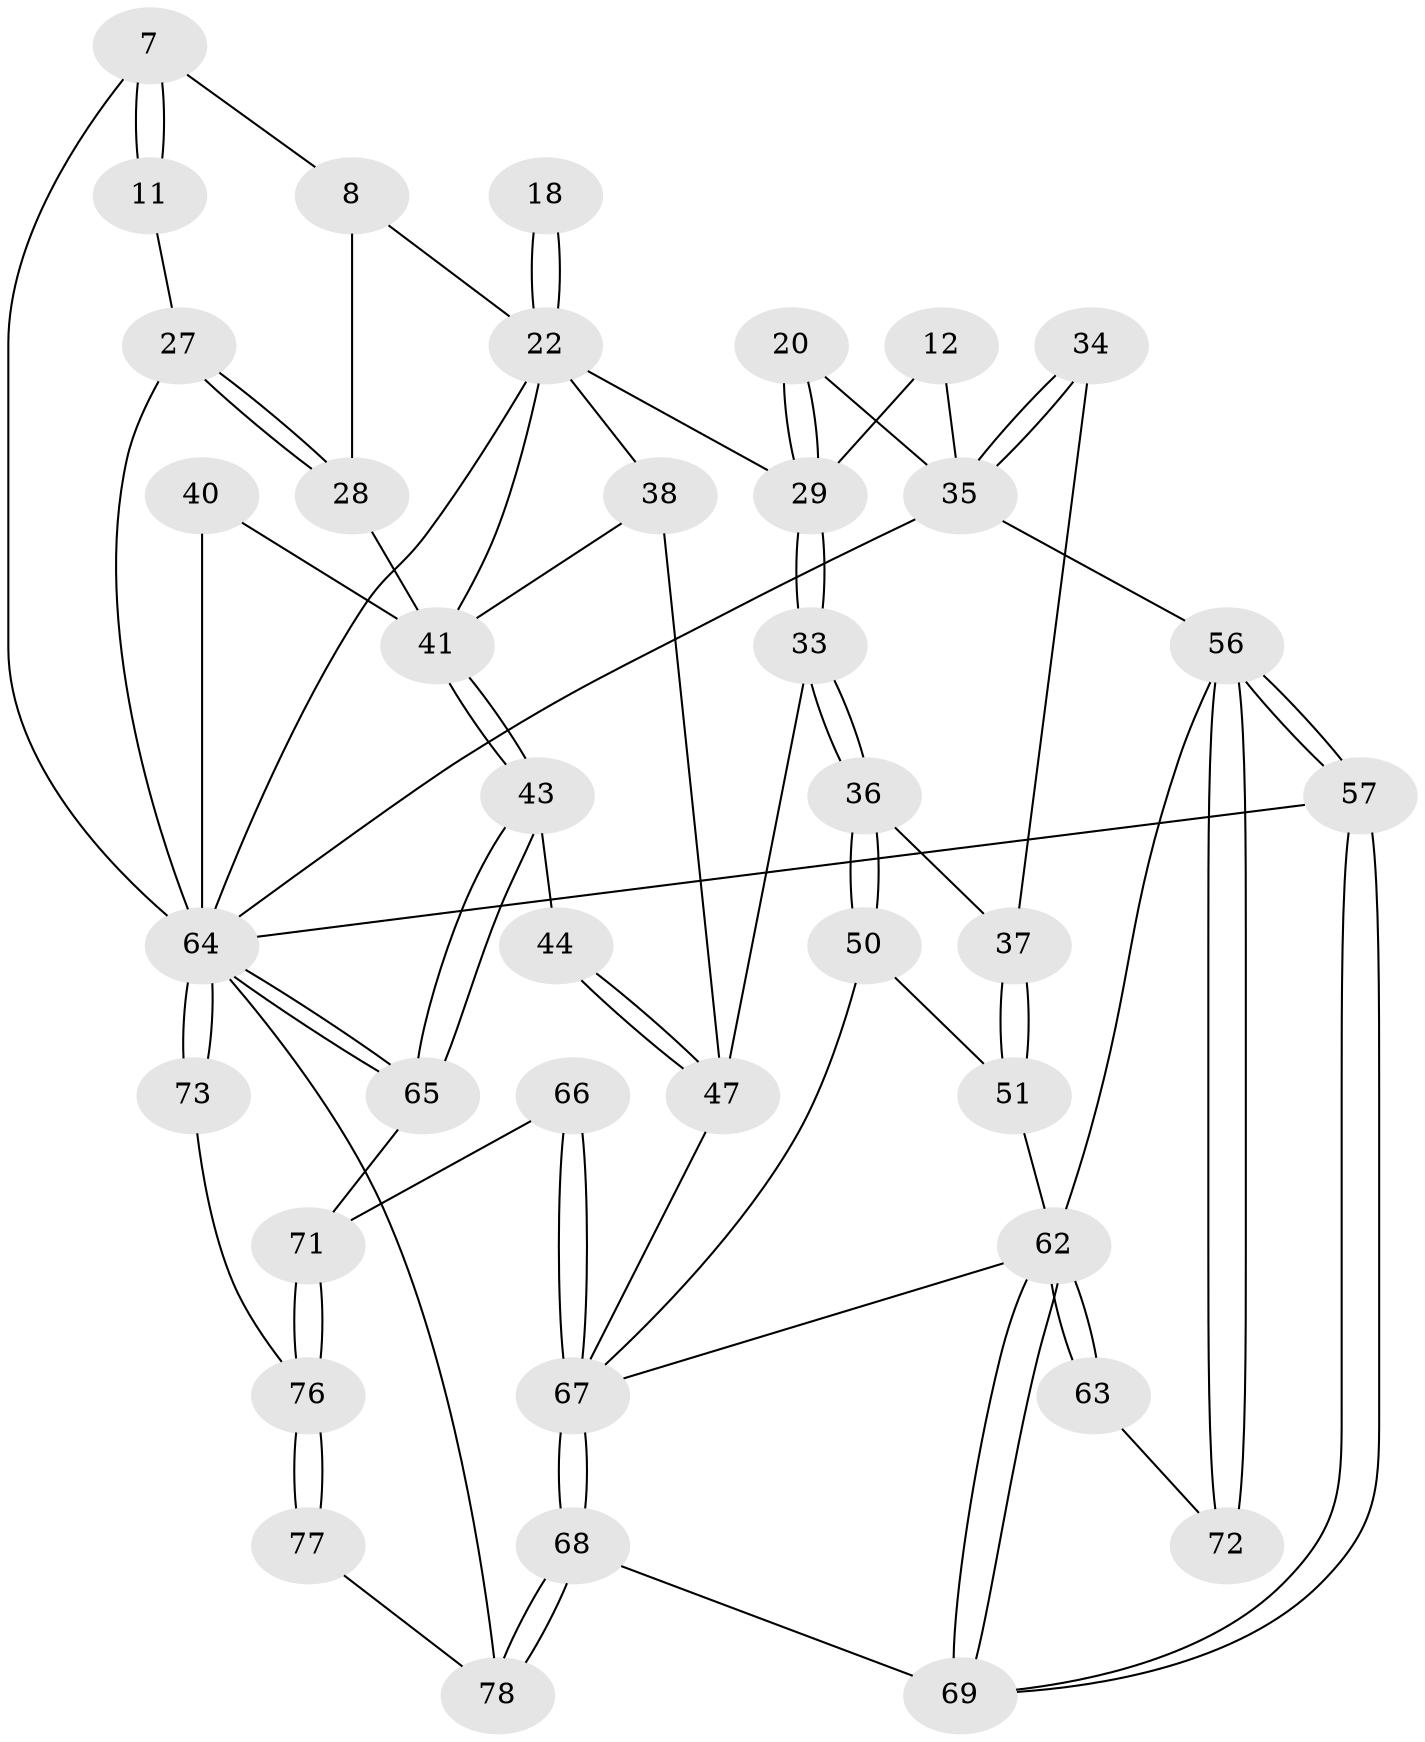 // original degree distribution, {3: 0.038461538461538464, 6: 0.21794871794871795, 5: 0.5256410256410257, 4: 0.21794871794871795}
// Generated by graph-tools (version 1.1) at 2025/00/03/09/25 05:00:11]
// undirected, 39 vertices, 86 edges
graph export_dot {
graph [start="1"]
  node [color=gray90,style=filled];
  7 [pos="+0.8314113199212857+0.10288901083695456",super="+2"];
  8 [pos="+0.8281345999855119+0.23932062142716076"];
  11 [pos="+1+0.30305086074545456"];
  12 [pos="+0.16448998661703007+0"];
  18 [pos="+0.6216928089752949+0.31371455159203104"];
  20 [pos="+0.16149697803208407+0.2840037960731286"];
  22 [pos="+0.6510813802332023+0.35333659297022063",super="+9+10+19"];
  27 [pos="+1+0.32744474631604664"];
  28 [pos="+1+0.3337336501712604",super="+23"];
  29 [pos="+0.28784515692946694+0.3470289798172654",super="+14+13"];
  33 [pos="+0.30978521825412664+0.4125082614140486"];
  34 [pos="+0+0.41916682040114733"];
  35 [pos="+0+0.4669769868089241",super="+17+16+21"];
  36 [pos="+0.2610305556697464+0.45844148432208687"];
  37 [pos="+0.16511387724062052+0.4841522814955352"];
  38 [pos="+0.5417752950067577+0.43987673570735303",super="+30"];
  40 [pos="+0.7496339267827936+0.5701257100297129"];
  41 [pos="+0.7395696688082076+0.5691201405138381",super="+39"];
  43 [pos="+0.6775136134652326+0.6245753597765493"];
  44 [pos="+0.5279105356245564+0.6407028562396344"];
  47 [pos="+0.4657318804493235+0.6683130164417941",super="+32+31+42"];
  50 [pos="+0.2648074792463836+0.5876996523200113"];
  51 [pos="+0.154933604750486+0.6152086942403014"];
  56 [pos="+0+0.8161015759136939",super="+55+54"];
  57 [pos="+0+0.9812582371353833"];
  62 [pos="+0.1591206006642988+0.8617889822646376",super="+61+53"];
  63 [pos="+0.13748718727082915+0.8401194965177453"];
  64 [pos="+0.8922097125296099+0.8606228834889088",super="+46+45+59"];
  65 [pos="+0.717497734740811+0.814074209179061"];
  66 [pos="+0.4504863035979134+0.7856768934682068"];
  67 [pos="+0.30265379643306983+0.9156261009820624",super="+60+49"];
  68 [pos="+0.2480276028588131+0.9766194729876583"];
  69 [pos="+0.1804200297246219+0.9075410244218628"];
  71 [pos="+0.561930918795392+0.8860665862304029",super="+70"];
  72 [pos="+0.09598766235533099+0.8256034867475702"];
  73 [pos="+1+1"];
  76 [pos="+0.5594678714283139+0.9759384701984191",super="+75"];
  77 [pos="+0.521362831543676+1"];
  78 [pos="+0.2646947950690199+1"];
  7 -- 8;
  7 -- 11 [weight=2];
  7 -- 11;
  7 -- 64 [weight=2];
  8 -- 22;
  8 -- 28;
  11 -- 27;
  12 -- 29;
  12 -- 35;
  18 -- 22 [weight=3];
  18 -- 22;
  20 -- 29 [weight=2];
  20 -- 29;
  20 -- 35;
  22 -- 41;
  22 -- 64;
  22 -- 38;
  22 -- 29;
  27 -- 28;
  27 -- 28;
  27 -- 64;
  28 -- 41 [weight=2];
  29 -- 33;
  29 -- 33;
  33 -- 36;
  33 -- 36;
  33 -- 47;
  34 -- 35 [weight=2];
  34 -- 35;
  34 -- 37;
  35 -- 64;
  35 -- 56;
  36 -- 37;
  36 -- 50;
  36 -- 50;
  37 -- 51;
  37 -- 51;
  38 -- 41;
  38 -- 47 [weight=2];
  40 -- 41 [weight=2];
  40 -- 64;
  41 -- 43;
  41 -- 43;
  43 -- 44;
  43 -- 65;
  43 -- 65;
  44 -- 47 [weight=2];
  44 -- 47;
  47 -- 67;
  50 -- 51;
  50 -- 67;
  51 -- 62;
  56 -- 57;
  56 -- 57;
  56 -- 72 [weight=2];
  56 -- 72;
  56 -- 62;
  57 -- 69;
  57 -- 69;
  57 -- 64;
  62 -- 63 [weight=2];
  62 -- 63;
  62 -- 69;
  62 -- 69;
  62 -- 67;
  63 -- 72;
  64 -- 65;
  64 -- 65;
  64 -- 73 [weight=2];
  64 -- 73;
  64 -- 78;
  65 -- 71;
  66 -- 67 [weight=2];
  66 -- 67;
  66 -- 71;
  67 -- 68;
  67 -- 68;
  68 -- 69;
  68 -- 78;
  68 -- 78;
  71 -- 76 [weight=2];
  71 -- 76;
  73 -- 76;
  76 -- 77 [weight=2];
  76 -- 77;
  77 -- 78;
}
